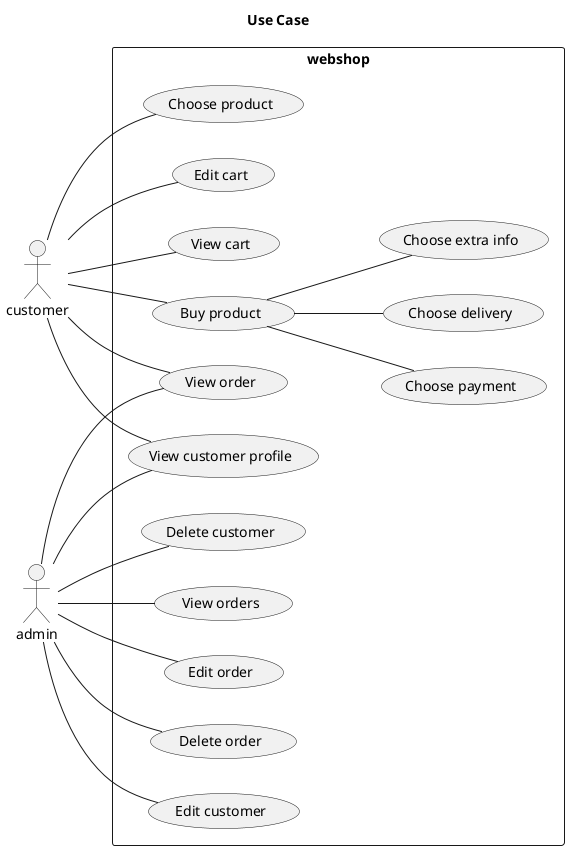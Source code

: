 @startuml
Title Use Case
left to right direction

actor customer
actor admin

rectangle webshop {
    customer -- (Choose product)
    customer -- (Edit cart)
    customer -- (View cart)
    customer -- (Buy product)
    (Buy product) -- (Choose payment)
    (Buy product) -- (Choose delivery)
    (Buy product) -- (Choose extra info)

    customer -- (View order)
    customer -- (View customer profile)

    admin -- (View customer profile)
    admin -- (Edit customer)
    admin -- (Delete customer)
    admin -- (View order)
    admin -- (View orders)
    admin -- (Edit order)
    admin -- (Delete order)
}

@enduml
